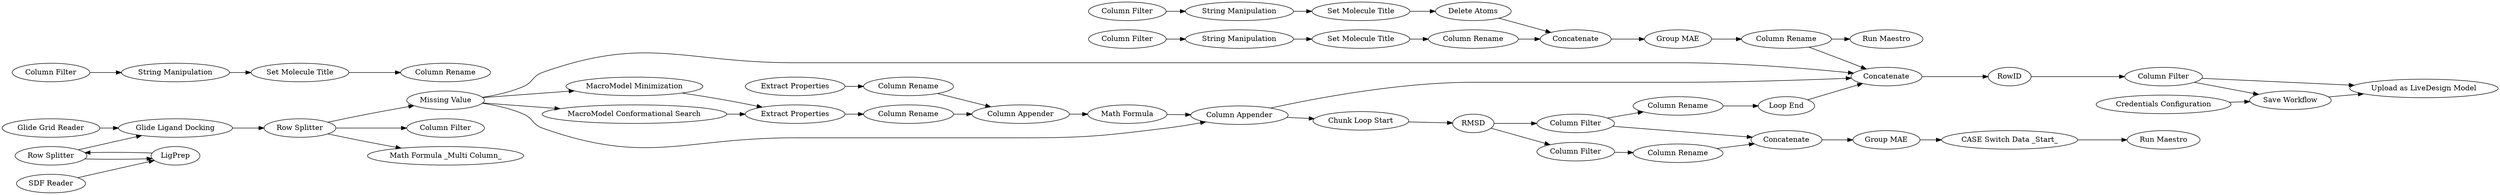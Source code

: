 digraph {
	15303 -> 15313
	38 -> 16
	15239 -> 15298
	469 -> 470
	15326 -> 15325
	467 -> 471
	15239 -> 15321
	15318 -> 38
	15260 -> 15253
	15321 -> 15316
	15324 -> 15308
	464 -> 461
	476 -> 15316
	15239 -> 15317
	15309 -> 15300
	15324 -> 15316
	15302 -> 15324
	15260 -> 121
	15321 -> 476
	474 -> 467
	462 -> 476
	15305 -> 15311
	130 -> 121
	470 -> 473
	15325 -> 15302
	15316 -> 15318
	16 -> 56
	15306 -> 15325
	139 -> 16
	15321 -> 458
	458 -> 460
	15314 -> 15326
	15321 -> 454
	461 -> 462
	15310 -> 15309
	38 -> 56
	472 -> 469
	463 -> 461
	478 -> 475
	454 -> 460
	473 -> 477
	15253 -> 15260
	475 -> 15316
	471 -> 478
	121 -> 15239
	15311 -> 15312
	15273 -> 15253
	460 -> 464
	467 -> 472
	15304 -> 15310
	459 -> 463
	15313 -> 15314
	476 -> 474
	15312 -> 15306
	477 -> 468
	471 -> 470
	474 [label="Chunk Loop Start"]
	459 [label="Extract Properties"]
	15305 [label="Column Filter"]
	15316 [label=Concatenate]
	15298 [label="Column Filter"]
	476 [label="Column Appender"]
	469 [label="Column Rename"]
	15311 [label="String Manipulation"]
	15308 [label="Run Maestro"]
	471 [label="Column Filter"]
	15313 [label="String Manipulation"]
	15300 [label="Column Rename"]
	458 [label="MacroModel Conformational Search"]
	15302 [label="Group MAE"]
	121 [label="Glide Ligand Docking"]
	461 [label="Column Appender"]
	463 [label="Column Rename"]
	15326 [label="Delete Atoms"]
	462 [label="Math Formula"]
	467 [label=RMSD]
	15310 [label="String Manipulation"]
	464 [label="Column Rename"]
	15309 [label="Set Molecule Title"]
	15321 [label="Missing Value"]
	454 [label="MacroModel Minimization"]
	56 [label="Upload as LiveDesign Model"]
	15239 [label="Row Splitter"]
	16 [label="Save Workflow"]
	15273 [label="SDF Reader"]
	468 [label="Run Maestro"]
	15318 [label=RowID]
	470 [label=Concatenate]
	15253 [label=LigPrep]
	15303 [label="Column Filter"]
	15317 [label="Math Formula _Multi Column_"]
	15304 [label="Column Filter"]
	478 [label="Column Rename"]
	38 [label="Column Filter"]
	15325 [label=Concatenate]
	15312 [label="Set Molecule Title"]
	472 [label="Column Filter"]
	475 [label="Loop End"]
	15324 [label="Column Rename"]
	139 [label="Credentials Configuration"]
	460 [label="Extract Properties"]
	15306 [label="Column Rename"]
	477 [label="CASE Switch Data _Start_"]
	130 [label="Glide Grid Reader"]
	15314 [label="Set Molecule Title"]
	15260 [label="Row Splitter"]
	473 [label="Group MAE"]
	rankdir=LR
}
